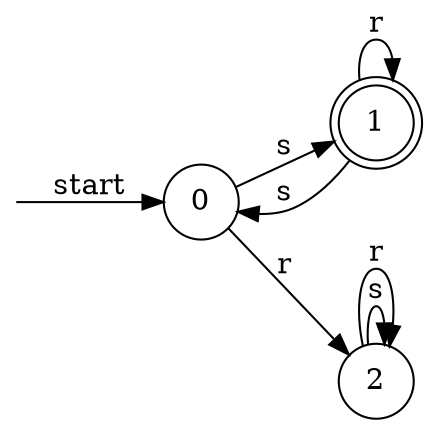 digraph dfa {
    rankdir = LR;
    node [shape = circle];
    __start [style = invis, shape = point];
    __start -> "0" [ label = "start" ];
    node [shape = doublecircle]; "1"
    node [shape = circle];
    "0" -> "1" [ label = "s" ];
    "0" -> "2" [ label = "r" ];
    "1" -> "0" [ label = "s" ];
    "1" -> "1" [ label = "r" ];
    "2" -> "2" [ label = "s" ];
    "2" -> "2" [ label = "r" ];
}

